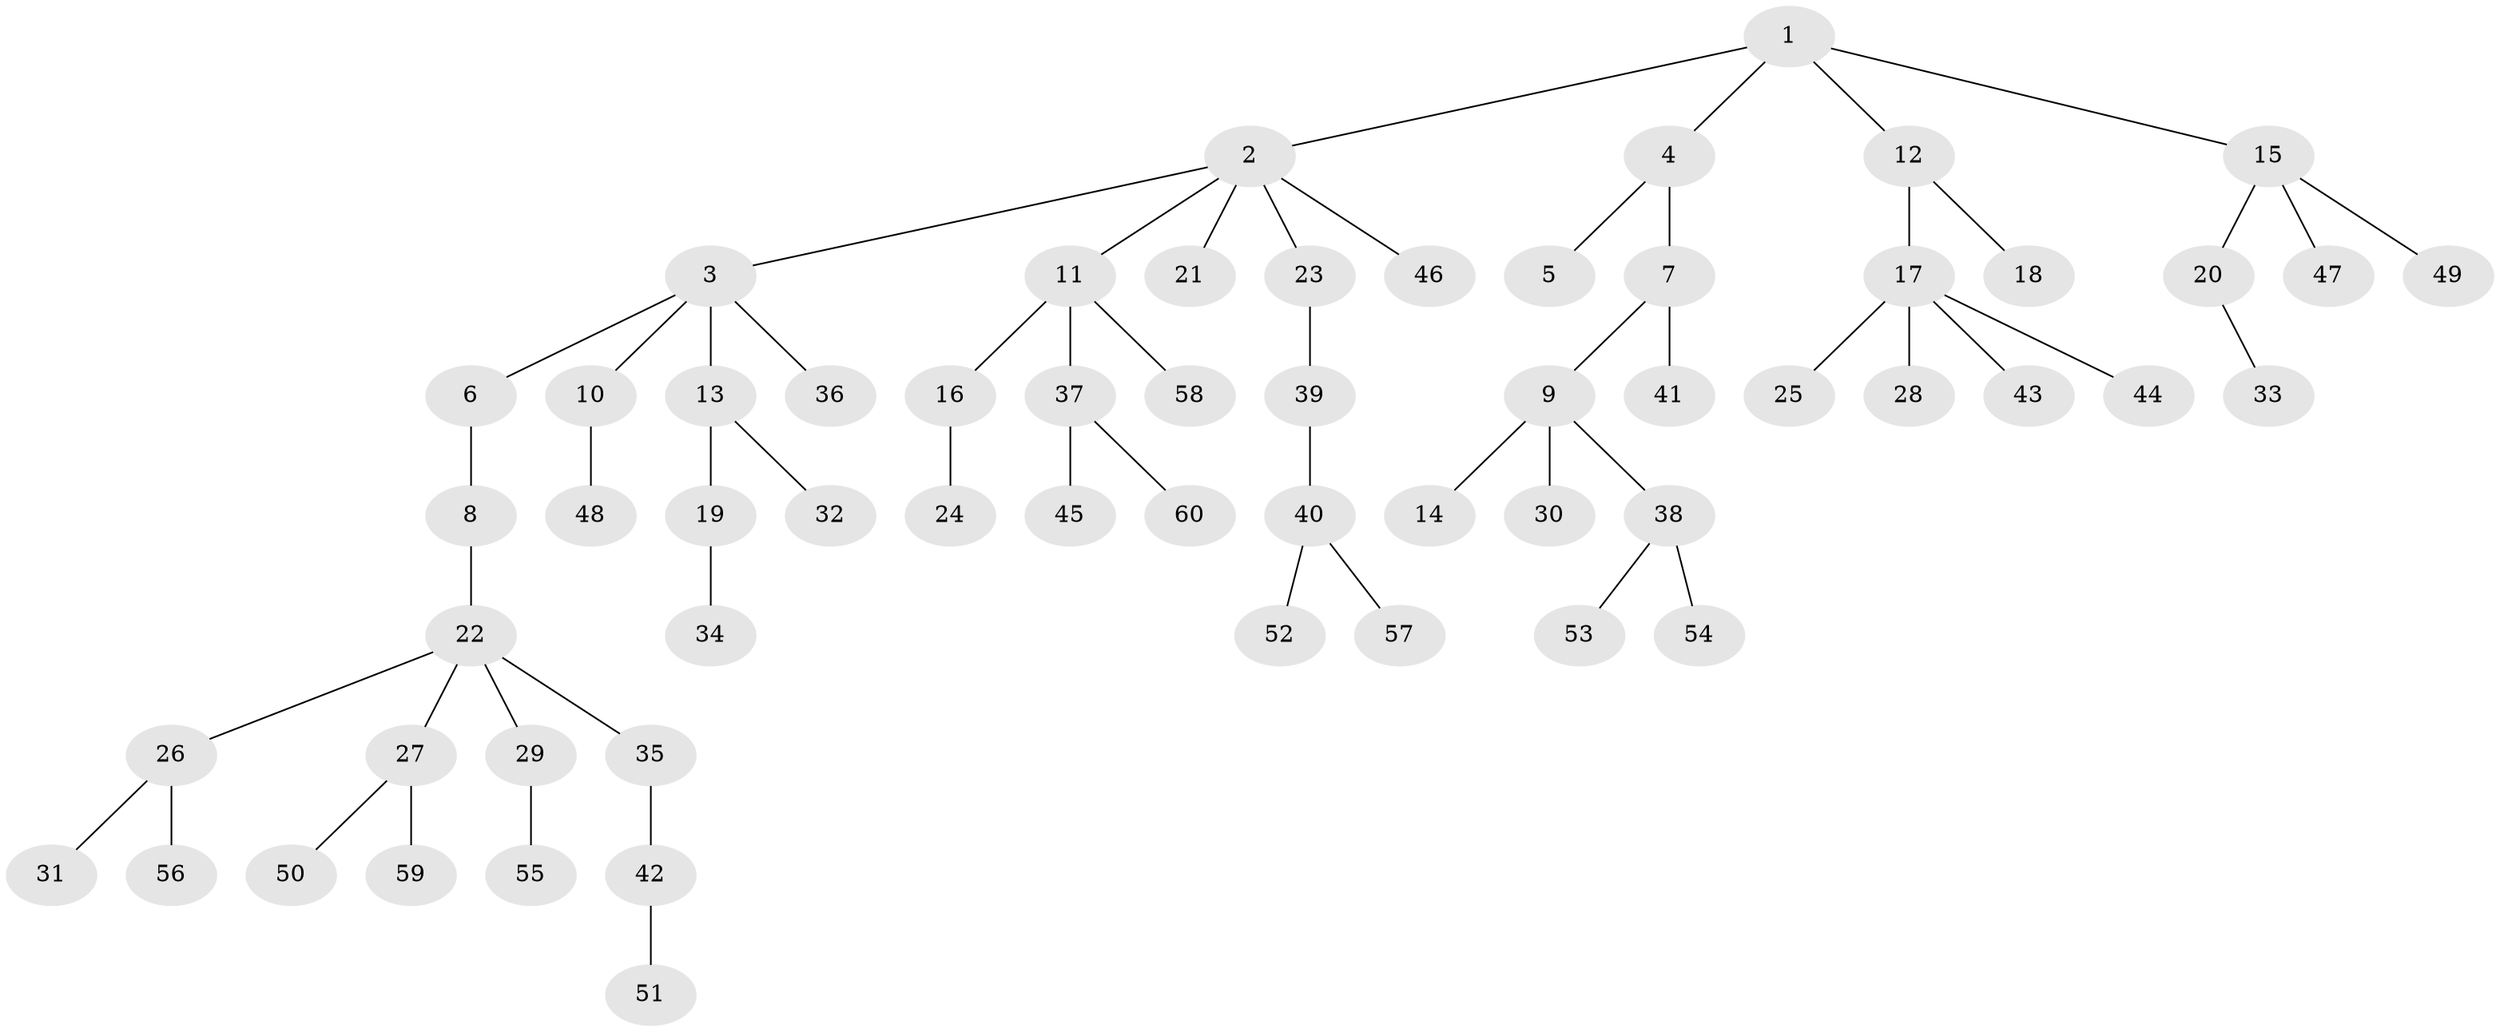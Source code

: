 // Generated by graph-tools (version 1.1) at 2025/50/03/09/25 03:50:22]
// undirected, 60 vertices, 59 edges
graph export_dot {
graph [start="1"]
  node [color=gray90,style=filled];
  1;
  2;
  3;
  4;
  5;
  6;
  7;
  8;
  9;
  10;
  11;
  12;
  13;
  14;
  15;
  16;
  17;
  18;
  19;
  20;
  21;
  22;
  23;
  24;
  25;
  26;
  27;
  28;
  29;
  30;
  31;
  32;
  33;
  34;
  35;
  36;
  37;
  38;
  39;
  40;
  41;
  42;
  43;
  44;
  45;
  46;
  47;
  48;
  49;
  50;
  51;
  52;
  53;
  54;
  55;
  56;
  57;
  58;
  59;
  60;
  1 -- 2;
  1 -- 4;
  1 -- 12;
  1 -- 15;
  2 -- 3;
  2 -- 11;
  2 -- 21;
  2 -- 23;
  2 -- 46;
  3 -- 6;
  3 -- 10;
  3 -- 13;
  3 -- 36;
  4 -- 5;
  4 -- 7;
  6 -- 8;
  7 -- 9;
  7 -- 41;
  8 -- 22;
  9 -- 14;
  9 -- 30;
  9 -- 38;
  10 -- 48;
  11 -- 16;
  11 -- 37;
  11 -- 58;
  12 -- 17;
  12 -- 18;
  13 -- 19;
  13 -- 32;
  15 -- 20;
  15 -- 47;
  15 -- 49;
  16 -- 24;
  17 -- 25;
  17 -- 28;
  17 -- 43;
  17 -- 44;
  19 -- 34;
  20 -- 33;
  22 -- 26;
  22 -- 27;
  22 -- 29;
  22 -- 35;
  23 -- 39;
  26 -- 31;
  26 -- 56;
  27 -- 50;
  27 -- 59;
  29 -- 55;
  35 -- 42;
  37 -- 45;
  37 -- 60;
  38 -- 53;
  38 -- 54;
  39 -- 40;
  40 -- 52;
  40 -- 57;
  42 -- 51;
}
